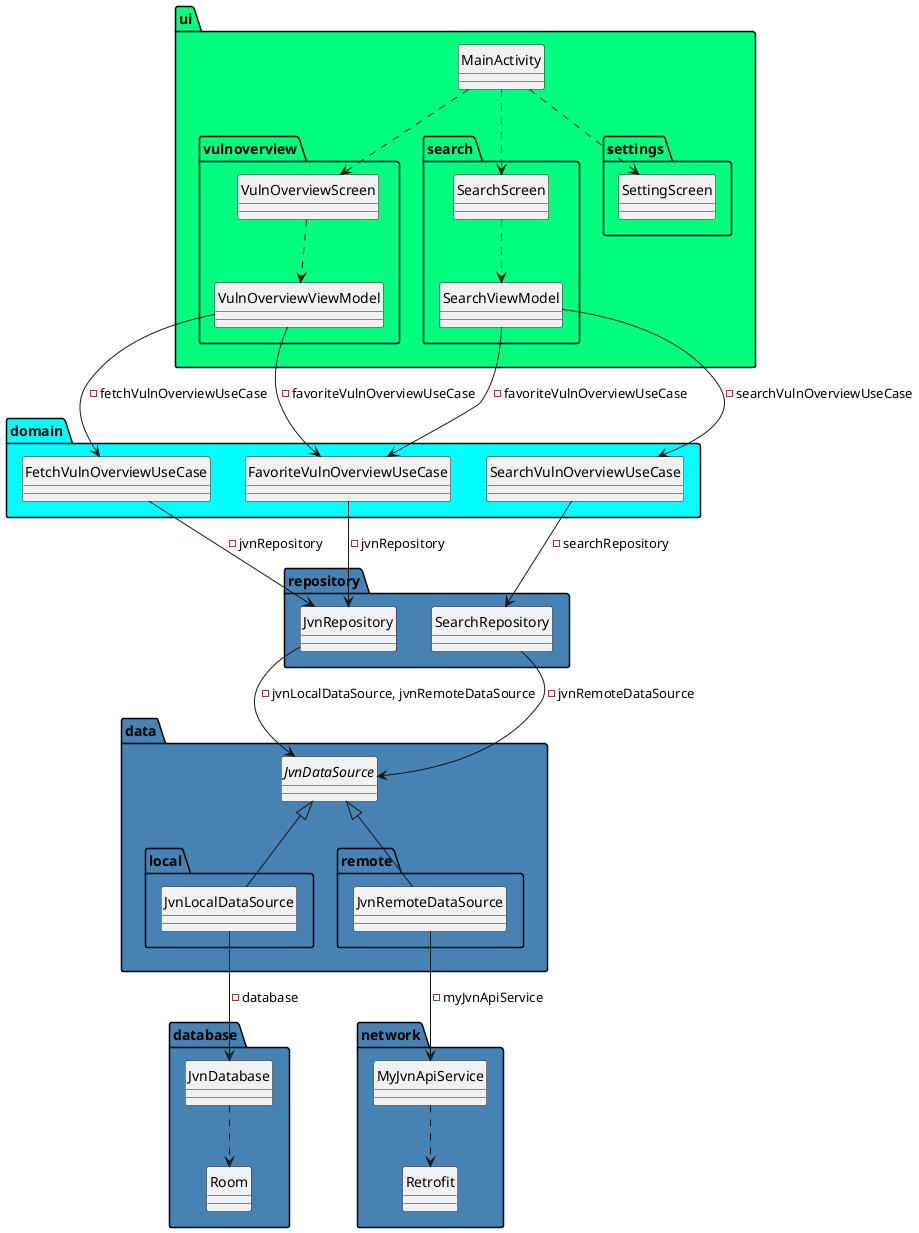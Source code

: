 @startuml アプリアーキテクチャ
hide circle
package "ui" #00ff7f {
    ' UI層

    class MainActivity

    package "vulnoverview" {
        ' ホーム画面
        class VulnOverviewScreen
        class VulnOverviewViewModel
        VulnOverviewScreen .down.> VulnOverviewViewModel
    }

    package "search" {
        ' 検索画面
        class SearchScreen
        class SearchViewModel
        SearchScreen .down.> SearchViewModel
    }

    package "settings" {
        ' 設定画面
        annotation SettingScreen
    }

    MainActivity .down.> VulnOverviewScreen
    MainActivity .down.> SearchScreen
    MainActivity .down.> SettingScreen
}

package "domain" #00ffff {
    ' ドメイン層
    class FetchVulnOverviewUseCase
    class FavoriteVulnOverviewUseCase
    class SearchVulnOverviewUseCase
}

package "repository" #4682b4 {
    class JvnRepository
    class SearchRepository
}

package "data" #4682b4 {
    interface JvnDataSource

    package "local" {
        class JvnLocalDataSource
    }
    
    package "remote" {
        class JvnRemoteDataSource
    }
    
    JvnDataSource <|-down- JvnLocalDataSource
    JvnDataSource <|-down- JvnRemoteDataSource
}

package "network" #4682b4 {
    class MyJvnApiService
    class Retrofit
}

package "database" #4682b4 {
    class JvnDatabase
    class Room
}

VulnOverviewViewModel -down-> FetchVulnOverviewUseCase: -fetchVulnOverviewUseCase
VulnOverviewViewModel -down-> FavoriteVulnOverviewUseCase: -favoriteVulnOverviewUseCase
SearchViewModel -down-> SearchVulnOverviewUseCase: -searchVulnOverviewUseCase
SearchViewModel -down-> FavoriteVulnOverviewUseCase: -favoriteVulnOverviewUseCase

FetchVulnOverviewUseCase -down-> JvnRepository: -jvnRepository
FavoriteVulnOverviewUseCase -down-> JvnRepository: -jvnRepository
SearchVulnOverviewUseCase -down-> SearchRepository: -searchRepository

JvnRepository -down-> JvnDataSource: -jvnLocalDataSource, jvnRemoteDataSource
SearchRepository -down-> JvnDataSource: -jvnRemoteDataSource

JvnLocalDataSource -down-> JvnDatabase: -database
JvnRemoteDataSource -down-> MyJvnApiService: -myJvnApiService

MyJvnApiService .down.> Retrofit
JvnDatabase .down.> Room

@enduml
